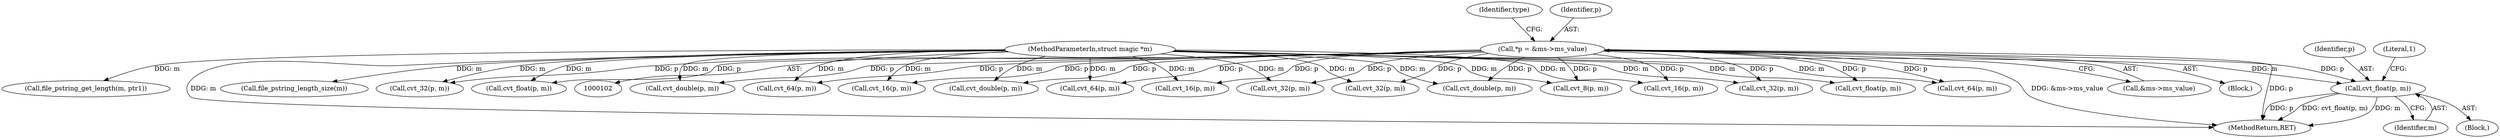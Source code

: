 digraph "0_file_59e63838913eee47f5c120a6c53d4565af638158@pointer" {
"1000612" [label="(Call,cvt_float(p, m))"];
"1000108" [label="(Call,*p = &ms->ms_value)"];
"1000104" [label="(MethodParameterIn,struct magic *m)"];
"1000712" [label="(Call,cvt_double(p, m))"];
"1000193" [label="(Call,file_pstring_get_length(m, ptr1))"];
"1000908" [label="(MethodReturn,RET)"];
"1000104" [label="(MethodParameterIn,struct magic *m)"];
"1000616" [label="(Literal,1)"];
"1000110" [label="(Call,&ms->ms_value)"];
"1000706" [label="(Call,cvt_float(p, m))"];
"1000148" [label="(Call,cvt_64(p, m))"];
"1000886" [label="(Call,cvt_double(p, m))"];
"1000106" [label="(Block,)"];
"1000659" [label="(Call,cvt_float(p, m))"];
"1000248" [label="(Call,cvt_16(p, m))"];
"1000799" [label="(Call,cvt_double(p, m))"];
"1000131" [label="(Call,cvt_16(p, m))"];
"1000176" [label="(Call,file_pstring_length_size(m))"];
"1000391" [label="(Call,cvt_64(p, m))"];
"1000606" [label="(Call,cvt_32(p, m))"];
"1000139" [label="(Call,cvt_32(p, m))"];
"1000117" [label="(Identifier,type)"];
"1000109" [label="(Identifier,p)"];
"1000108" [label="(Call,*p = &ms->ms_value)"];
"1000123" [label="(Block,)"];
"1000613" [label="(Identifier,p)"];
"1000125" [label="(Call,cvt_8(p, m))"];
"1000463" [label="(Call,cvt_32(p, m))"];
"1000295" [label="(Call,cvt_32(p, m))"];
"1000612" [label="(Call,cvt_float(p, m))"];
"1000559" [label="(Call,cvt_64(p, m))"];
"1000416" [label="(Call,cvt_16(p, m))"];
"1000614" [label="(Identifier,m)"];
"1000612" -> "1000123"  [label="AST: "];
"1000612" -> "1000614"  [label="CFG: "];
"1000613" -> "1000612"  [label="AST: "];
"1000614" -> "1000612"  [label="AST: "];
"1000616" -> "1000612"  [label="CFG: "];
"1000612" -> "1000908"  [label="DDG: m"];
"1000612" -> "1000908"  [label="DDG: p"];
"1000612" -> "1000908"  [label="DDG: cvt_float(p, m)"];
"1000108" -> "1000612"  [label="DDG: p"];
"1000104" -> "1000612"  [label="DDG: m"];
"1000108" -> "1000106"  [label="AST: "];
"1000108" -> "1000110"  [label="CFG: "];
"1000109" -> "1000108"  [label="AST: "];
"1000110" -> "1000108"  [label="AST: "];
"1000117" -> "1000108"  [label="CFG: "];
"1000108" -> "1000908"  [label="DDG: &ms->ms_value"];
"1000108" -> "1000908"  [label="DDG: p"];
"1000108" -> "1000125"  [label="DDG: p"];
"1000108" -> "1000131"  [label="DDG: p"];
"1000108" -> "1000139"  [label="DDG: p"];
"1000108" -> "1000148"  [label="DDG: p"];
"1000108" -> "1000248"  [label="DDG: p"];
"1000108" -> "1000295"  [label="DDG: p"];
"1000108" -> "1000391"  [label="DDG: p"];
"1000108" -> "1000416"  [label="DDG: p"];
"1000108" -> "1000463"  [label="DDG: p"];
"1000108" -> "1000559"  [label="DDG: p"];
"1000108" -> "1000606"  [label="DDG: p"];
"1000108" -> "1000659"  [label="DDG: p"];
"1000108" -> "1000706"  [label="DDG: p"];
"1000108" -> "1000712"  [label="DDG: p"];
"1000108" -> "1000799"  [label="DDG: p"];
"1000108" -> "1000886"  [label="DDG: p"];
"1000104" -> "1000102"  [label="AST: "];
"1000104" -> "1000908"  [label="DDG: m"];
"1000104" -> "1000125"  [label="DDG: m"];
"1000104" -> "1000131"  [label="DDG: m"];
"1000104" -> "1000139"  [label="DDG: m"];
"1000104" -> "1000148"  [label="DDG: m"];
"1000104" -> "1000176"  [label="DDG: m"];
"1000104" -> "1000193"  [label="DDG: m"];
"1000104" -> "1000248"  [label="DDG: m"];
"1000104" -> "1000295"  [label="DDG: m"];
"1000104" -> "1000391"  [label="DDG: m"];
"1000104" -> "1000416"  [label="DDG: m"];
"1000104" -> "1000463"  [label="DDG: m"];
"1000104" -> "1000559"  [label="DDG: m"];
"1000104" -> "1000606"  [label="DDG: m"];
"1000104" -> "1000659"  [label="DDG: m"];
"1000104" -> "1000706"  [label="DDG: m"];
"1000104" -> "1000712"  [label="DDG: m"];
"1000104" -> "1000799"  [label="DDG: m"];
"1000104" -> "1000886"  [label="DDG: m"];
}
